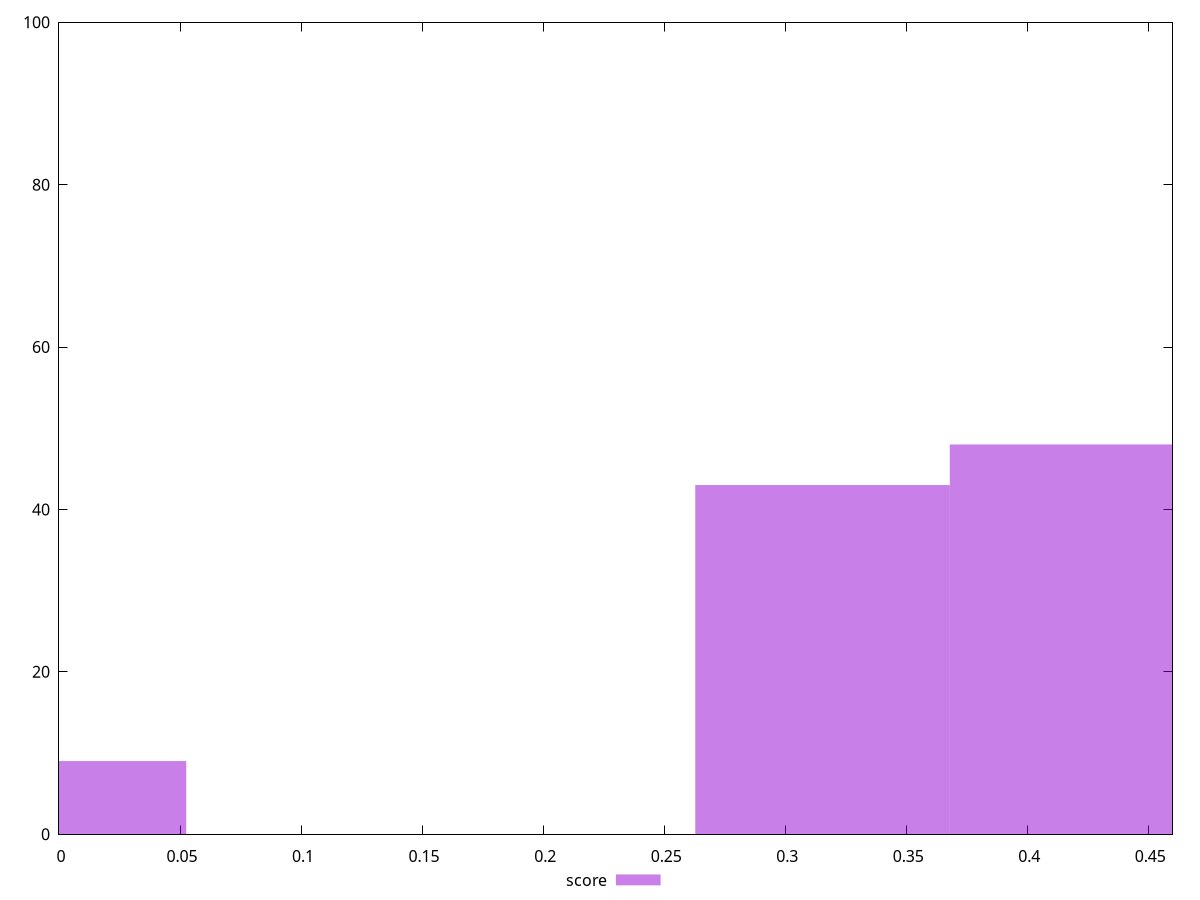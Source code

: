 reset

$score <<EOF
0.3154216215100607 43
0.4205621620134143 48
0 9
EOF

set key outside below
set boxwidth 0.10514054050335357
set xrange [0:0.46]
set yrange [0:100]
set trange [0:100]
set style fill transparent solid 0.5 noborder
set terminal svg size 640, 490 enhanced background rgb 'white'
set output "report_00009_2021-02-08T22-37-41.559Z/render-blocking-resources/samples/pages/score/histogram.svg"

plot $score title "score" with boxes

reset
